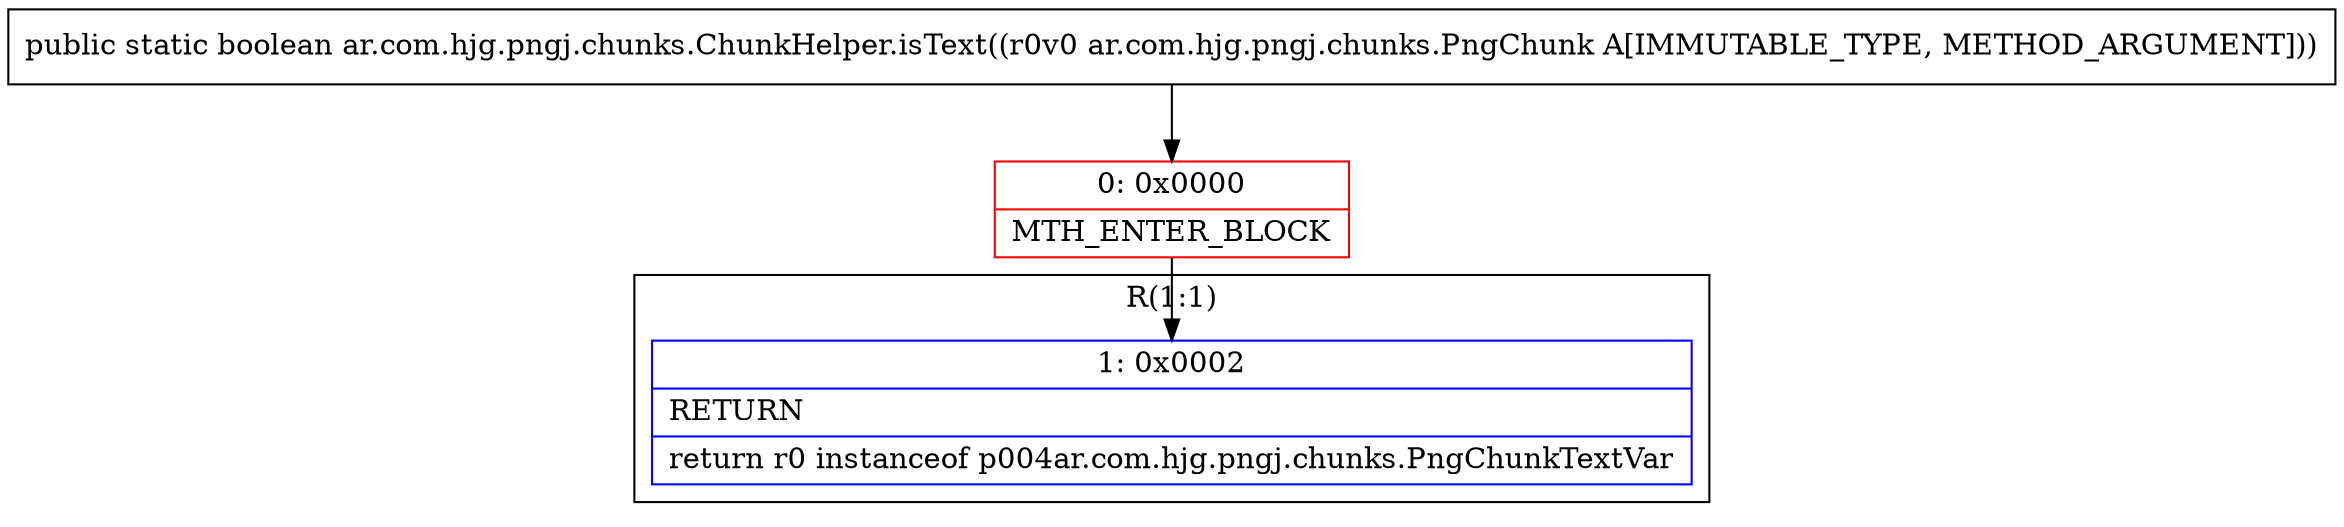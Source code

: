 digraph "CFG forar.com.hjg.pngj.chunks.ChunkHelper.isText(Lar\/com\/hjg\/pngj\/chunks\/PngChunk;)Z" {
subgraph cluster_Region_1458643198 {
label = "R(1:1)";
node [shape=record,color=blue];
Node_1 [shape=record,label="{1\:\ 0x0002|RETURN\l|return r0 instanceof p004ar.com.hjg.pngj.chunks.PngChunkTextVar\l}"];
}
Node_0 [shape=record,color=red,label="{0\:\ 0x0000|MTH_ENTER_BLOCK\l}"];
MethodNode[shape=record,label="{public static boolean ar.com.hjg.pngj.chunks.ChunkHelper.isText((r0v0 ar.com.hjg.pngj.chunks.PngChunk A[IMMUTABLE_TYPE, METHOD_ARGUMENT])) }"];
MethodNode -> Node_0;
Node_0 -> Node_1;
}

